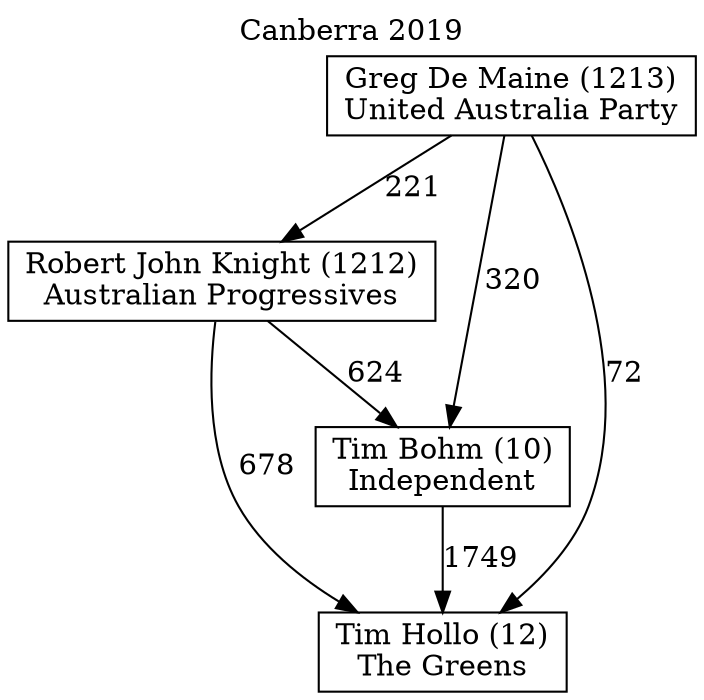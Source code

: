 // House preference flow
digraph "Tim Hollo (12)_Canberra_2019" {
	graph [label="Canberra 2019" labelloc=t mclimit=10]
	node [shape=box]
	"Greg De Maine (1213)" [label="Greg De Maine (1213)
United Australia Party"]
	"Robert John Knight (1212)" [label="Robert John Knight (1212)
Australian Progressives"]
	"Tim Bohm (10)" [label="Tim Bohm (10)
Independent"]
	"Tim Hollo (12)" [label="Tim Hollo (12)
The Greens"]
	"Greg De Maine (1213)" -> "Robert John Knight (1212)" [label=221]
	"Greg De Maine (1213)" -> "Tim Bohm (10)" [label=320]
	"Greg De Maine (1213)" -> "Tim Hollo (12)" [label=72]
	"Robert John Knight (1212)" -> "Tim Bohm (10)" [label=624]
	"Robert John Knight (1212)" -> "Tim Hollo (12)" [label=678]
	"Tim Bohm (10)" -> "Tim Hollo (12)" [label=1749]
}

